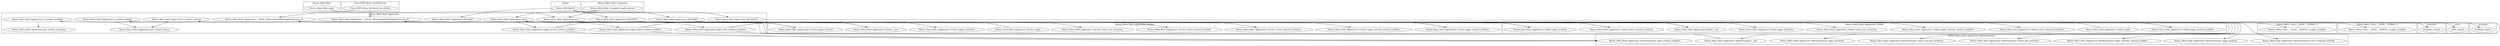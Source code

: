 digraph {
graph [overlap=false]
subgraph cluster_Moose_Meta_Role_Application_RoleSummation {
	label="Moose::Meta::Role::Application::RoleSummation";
	"Moose::Meta::Role::Application::RoleSummation::check_required_methods";
	"Moose::Meta::Role::Application::RoleSummation::_new";
	"Moose::Meta::Role::Application::RoleSummation::apply_attributes";
	"Moose::Meta::Role::Application::RoleSummation::check_required_attributes";
	"Moose::Meta::Role::Application::RoleSummation::check_role_exclusions";
	"Moose::Meta::Role::Application::RoleSummation::apply_method_modifiers";
	"Moose::Meta::Role::Application::RoleSummation::apply_override_method_modifiers";
	"Moose::Meta::Role::Application::RoleSummation::apply_methods";
}
subgraph cluster_Moose_Meta_Role_Application_ToClass {
	label="Moose::Meta::Role::Application::ToClass";
	"Moose::Meta::Role::Application::ToClass::_new";
	"Moose::Meta::Role::Application::ToClass::check_required_methods";
	"Moose::Meta::Role::Application::ToClass::check_role_exclusions";
	"Moose::Meta::Role::Application::ToClass::apply_methods";
	"Moose::Meta::Role::Application::ToClass::apply";
	"Moose::Meta::Role::Application::ToClass::apply_attributes";
	"Moose::Meta::Role::Application::ToClass::apply_override_method_modifiers";
	"Moose::Meta::Role::Application::ToClass::check_required_attributes";
	"Moose::Meta::Role::Application::ToClass::apply_method_modifiers";
}
subgraph cluster_metaclass {
	label="metaclass";
	"metaclass::import";
}
subgraph cluster_warnings {
	label="warnings";
	"warnings::import";
}
subgraph cluster_Moose_Meta_Role {
	label="Moose::Meta::Role";
	"Moose::Meta::Role::apply";
}
subgraph cluster_Moose_Meta_Class___ANON___SERIAL_2 {
	label="Moose::Meta::Class::__ANON__::SERIAL::2";
	"Moose::Meta::Class::__ANON__::SERIAL::2::apply_methods";
}
subgraph cluster_Class_MOP_Mixin_AttributeCore {
	label="Class::MOP::Mixin::AttributeCore";
	"Class::MOP::Mixin::AttributeCore::default";
}
subgraph cluster_Moose_Meta_Role_Application_ToRole {
	label="Moose::Meta::Role::Application::ToRole";
	"Moose::Meta::Role::Application::ToRole::apply_override_method_modifiers";
	"Moose::Meta::Role::Application::ToRole::check_role_exclusions";
	"Moose::Meta::Role::Application::ToRole::apply_method_modifiers";
	"Moose::Meta::Role::Application::ToRole::apply_methods";
	"Moose::Meta::Role::Application::ToRole::_new";
	"Moose::Meta::Role::Application::ToRole::apply";
	"Moose::Meta::Role::Application::ToRole::check_required_attributes";
	"Moose::Meta::Role::Application::ToRole::check_required_methods";
	"Moose::Meta::Role::Application::ToRole::apply_attributes";
}
subgraph cluster_Moose {
	label="Moose";
	"Moose::BEGIN@38";
}
subgraph cluster_Moose_Meta_Class___ANON___SERIAL_3 {
	label="Moose::Meta::Class::__ANON__::SERIAL::3";
	"Moose::Meta::Class::__ANON__::SERIAL::3::apply_methods";
}
subgraph cluster_Moose_Meta_Role_Composite {
	label="Moose::Meta::Role::Composite";
	"Moose::Meta::Role::Composite::apply_params";
}
subgraph cluster_strict {
	label="strict";
	"strict::import";
}
subgraph cluster_Moose_Meta_Role_Application {
	label="Moose::Meta::Role::Application";
	"Moose::Meta::Role::Application::__ANON__[Moose/Meta/Role/Application.pm:16]";
	"Moose::Meta::Role::Application::apply";
	"Moose::Meta::Role::Application::get_method_aliases";
	"Moose::Meta::Role::Application::is_method_excluded";
	"Moose::Meta::Role::Application::get_method_exclusions";
	"Moose::Meta::Role::Application::BEGIN@11";
	"Moose::Meta::Role::Application::apply_around_method_modifiers";
	"Moose::Meta::Role::Application::is_method_aliased";
	"Moose::Meta::Role::Application::is_aliased_method";
	"Moose::Meta::Role::Application::BEGIN@9";
	"Moose::Meta::Role::Application::BEGIN@10";
	"Moose::Meta::Role::Application::BEGIN@2";
	"Moose::Meta::Role::Application::new";
	"Moose::Meta::Role::Application::__ANON__[Moose/Meta/Role/Application.pm:23]";
	"Moose::Meta::Role::Application::apply_before_method_modifiers";
	"Moose::Meta::Role::Application::apply_after_method_modifiers";
}
"Moose::BEGIN@38" -> "Moose::Meta::Role::Application::BEGIN@11";
"Moose::Meta::Role::Application::apply" -> "Moose::Meta::Role::Application::apply_around_method_modifiers";
"Moose::Meta::Role::Application::apply" -> "Moose::Meta::Role::Application::ToClass::check_required_methods";
"Moose::Meta::Role::Application::apply" -> "Moose::Meta::Role::Application::ToClass::check_role_exclusions";
"Moose::Meta::Role::Application::apply" -> "Moose::Meta::Role::Application::RoleSummation::check_required_attributes";
"Moose::Meta::Role::Application::apply_before_method_modifiers" -> "Moose::Meta::Role::Application::RoleSummation::apply_method_modifiers";
"Moose::Meta::Role::Application::apply_after_method_modifiers" -> "Moose::Meta::Role::Application::RoleSummation::apply_method_modifiers";
"Moose::Meta::Role::Application::apply_around_method_modifiers" -> "Moose::Meta::Role::Application::RoleSummation::apply_method_modifiers";
"Moose::Meta::Role::Application::apply" -> "Moose::Meta::Role::Application::ToRole::apply_attributes";
"Moose::Meta::Role::Application::apply" -> "Moose::Meta::Role::Application::ToRole::check_required_methods";
"Moose::Meta::Role::Application::RoleSummation::_new" -> "Moose::Meta::Role::Application::__ANON__[Moose/Meta/Role/Application.pm:23]";
"Moose::Meta::Role::Application::ToClass::_new" -> "Moose::Meta::Role::Application::__ANON__[Moose/Meta/Role/Application.pm:23]";
"Class::MOP::Mixin::AttributeCore::default" -> "Moose::Meta::Role::Application::__ANON__[Moose/Meta/Role/Application.pm:23]";
"Moose::Meta::Role::Application::ToRole::_new" -> "Moose::Meta::Role::Application::__ANON__[Moose/Meta/Role/Application.pm:23]";
"Moose::BEGIN@38" -> "Moose::Meta::Role::Application::BEGIN@9";
"Moose::Meta::Role::Application::apply" -> "Moose::Meta::Role::Application::RoleSummation::apply_methods";
"Moose::Meta::Role::Application::apply" -> "Moose::Meta::Role::Application::ToRole::apply_methods";
"Moose::Meta::Role::Composite::apply_params" -> "Moose::Meta::Role::Application::apply";
"Moose::Meta::Role::Application::ToClass::apply" -> "Moose::Meta::Role::Application::apply";
"Moose::Meta::Role::Application::ToRole::apply" -> "Moose::Meta::Role::Application::apply";
"Moose::Meta::Role::Application::BEGIN@11" -> "metaclass::import";
"Moose::Meta::Role::Application::BEGIN@9" -> "strict::import";
"Moose::Meta::Role::Application::apply" -> "Moose::Meta::Role::Application::ToClass::apply_attributes";
"Moose::Meta::Role::Composite::apply_params" -> "Moose::Meta::Role::Application::new";
"Moose::Meta::Role::apply" -> "Moose::Meta::Role::Application::new";
"Moose::Meta::Role::Application::apply" -> "Moose::Meta::Role::Application::ToClass::check_required_attributes";
"Moose::Meta::Role::Application::ToClass::_new" -> "Moose::Meta::Role::Application::__ANON__[Moose/Meta/Role/Application.pm:16]";
"Moose::Meta::Role::Application::RoleSummation::_new" -> "Moose::Meta::Role::Application::__ANON__[Moose/Meta/Role/Application.pm:16]";
"Class::MOP::Mixin::AttributeCore::default" -> "Moose::Meta::Role::Application::__ANON__[Moose/Meta/Role/Application.pm:16]";
"Moose::Meta::Role::Application::ToRole::_new" -> "Moose::Meta::Role::Application::__ANON__[Moose/Meta/Role/Application.pm:16]";
"Moose::Meta::Role::Application::BEGIN@10" -> "warnings::import";
"Moose::BEGIN@38" -> "Moose::Meta::Role::Application::BEGIN@10";
"Moose::Meta::Role::Application::apply" -> "Moose::Meta::Class::__ANON__::SERIAL::3::apply_methods";
"Moose::BEGIN@38" -> "Moose::Meta::Role::Application::BEGIN@2";
"Moose::Meta::Role::Application::ToRole::apply_methods" -> "Moose::Meta::Role::Application::is_method_aliased";
"Moose::Meta::Role::Application::ToClass::apply_methods" -> "Moose::Meta::Role::Application::is_method_aliased";
"Moose::Meta::Role::Application::apply" -> "Moose::Meta::Role::Application::RoleSummation::check_required_methods";
"Moose::Meta::Role::Application::ToRole::apply_methods" -> "Moose::Meta::Role::Application::is_method_excluded";
"Moose::Meta::Role::Application::ToClass::apply_methods" -> "Moose::Meta::Role::Application::is_method_excluded";
"Moose::Meta::Role::Application::apply_before_method_modifiers" -> "Moose::Meta::Role::Application::ToClass::apply_method_modifiers";
"Moose::Meta::Role::Application::apply_after_method_modifiers" -> "Moose::Meta::Role::Application::ToClass::apply_method_modifiers";
"Moose::Meta::Role::Application::apply_around_method_modifiers" -> "Moose::Meta::Role::Application::ToClass::apply_method_modifiers";
"Moose::Meta::Role::Application::new" -> "Moose::Meta::Role::Application::RoleSummation::_new";
"Moose::Meta::Role::Application::apply_before_method_modifiers" -> "Moose::Meta::Role::Application::ToRole::apply_method_modifiers";
"Moose::Meta::Role::Application::apply_after_method_modifiers" -> "Moose::Meta::Role::Application::ToRole::apply_method_modifiers";
"Moose::Meta::Role::Application::apply_around_method_modifiers" -> "Moose::Meta::Role::Application::ToRole::apply_method_modifiers";
"Moose::Meta::Role::Application::apply" -> "Moose::Meta::Role::Application::RoleSummation::check_role_exclusions";
"Moose::Meta::Role::Application::apply" -> "Moose::Meta::Role::Application::ToClass::apply_override_method_modifiers";
"Moose::Meta::Role::Application::apply" -> "Moose::Meta::Class::__ANON__::SERIAL::2::apply_methods";
"Moose::Meta::Role::Application::is_method_excluded" -> "Moose::Meta::Role::Application::get_method_exclusions";
"Moose::Meta::Role::Application::apply" -> "Moose::Meta::Role::Application::ToRole::check_required_attributes";
"Moose::Meta::Role::Application::apply" -> "Moose::Meta::Role::Application::apply_before_method_modifiers";
"Moose::Meta::Role::Application::apply" -> "Moose::Meta::Role::Application::RoleSummation::apply_attributes";
"Moose::Meta::Role::Application::new" -> "Moose::Meta::Role::Application::ToRole::_new";
"Moose::Meta::Role::Application::apply" -> "Moose::Meta::Role::Application::ToRole::check_role_exclusions";
"Moose::Meta::Role::Application::apply" -> "Moose::Meta::Role::Application::ToRole::apply_override_method_modifiers";
"Moose::Meta::Role::Application::new" -> "Moose::Meta::Role::Application::ToClass::_new";
"Moose::Meta::Role::Application::apply" -> "Moose::Meta::Role::Application::ToClass::apply_methods";
"Moose::Meta::Role::Application::is_aliased_method" -> "Moose::Meta::Role::Application::get_method_aliases";
"Moose::Meta::Role::Application::is_method_aliased" -> "Moose::Meta::Role::Application::get_method_aliases";
"Moose::Meta::Role::Application::ToRole::check_required_methods" -> "Moose::Meta::Role::Application::is_aliased_method";
"Moose::Meta::Role::Application::apply" -> "Moose::Meta::Role::Application::apply_after_method_modifiers";
"Moose::Meta::Role::Application::apply" -> "Moose::Meta::Role::Application::RoleSummation::apply_override_method_modifiers";
}
